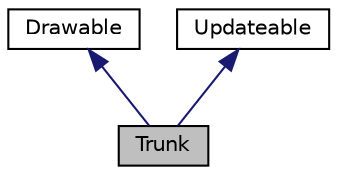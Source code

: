 digraph "Trunk"
{
 // LATEX_PDF_SIZE
  edge [fontname="Helvetica",fontsize="10",labelfontname="Helvetica",labelfontsize="10"];
  node [fontname="Helvetica",fontsize="10",shape=record];
  Node3 [label="Trunk",height=0.2,width=0.4,color="black", fillcolor="grey75", style="filled", fontcolor="black",tooltip="represents an elogating line from Point start to Point end in total_time"];
  Node4 -> Node3 [dir="back",color="midnightblue",fontsize="10",style="solid"];
  Node4 [label="Drawable",height=0.2,width=0.4,color="black", fillcolor="white", style="filled",URL="$class_drawable.html",tooltip="interface for drawable objects"];
  Node5 -> Node3 [dir="back",color="midnightblue",fontsize="10",style="solid"];
  Node5 [label="Updateable",height=0.2,width=0.4,color="black", fillcolor="white", style="filled",URL="$class_updateable.html",tooltip="interface for updateable objects"];
}
